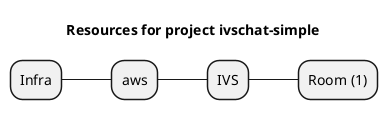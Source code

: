 @startmindmap
title Resources for project ivschat-simple
skinparam monochrome true
+ Infra
++ aws
+++ IVS
++++ Room (1)
@endmindmap